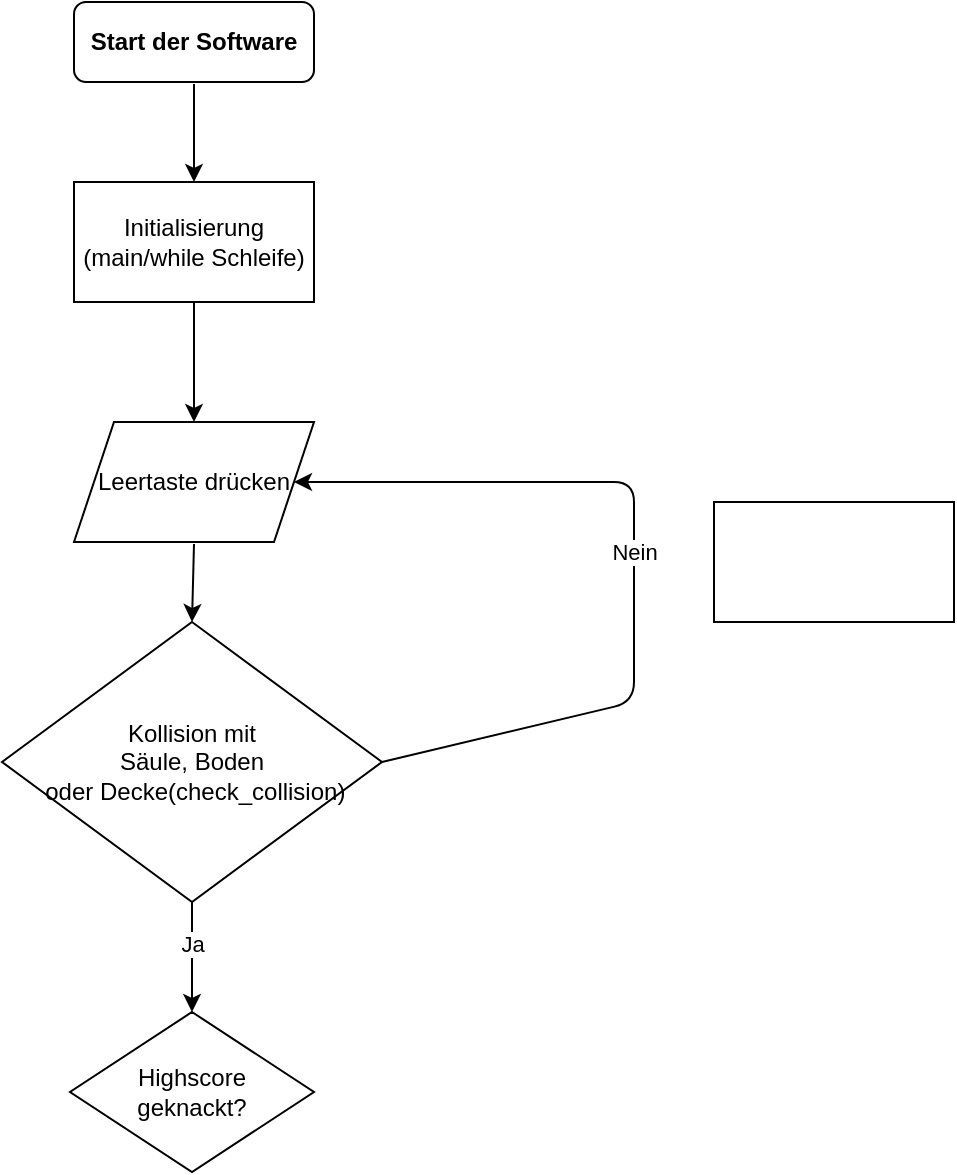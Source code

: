 <mxfile version="14.4.3" type="device"><diagram id="UBCoBW4vyeHxbuR8MIcc" name="Seite-1"><mxGraphModel dx="1422" dy="942" grid="1" gridSize="10" guides="1" tooltips="1" connect="1" arrows="1" fold="1" page="1" pageScale="1" pageWidth="827" pageHeight="1169" math="0" shadow="0"><root><mxCell id="0"/><mxCell id="1" parent="0"/><mxCell id="yH2TwoePyIl-GYreZeb7-1" value="&lt;b&gt;Start der Software&lt;/b&gt;" style="rounded=1;whiteSpace=wrap;html=1;" vertex="1" parent="1"><mxGeometry x="200" y="40" width="120" height="40" as="geometry"/></mxCell><mxCell id="yH2TwoePyIl-GYreZeb7-2" value="Initialisierung (main/while Schleife)" style="rounded=0;whiteSpace=wrap;html=1;" vertex="1" parent="1"><mxGeometry x="200" y="130" width="120" height="60" as="geometry"/></mxCell><mxCell id="yH2TwoePyIl-GYreZeb7-3" value="" style="endArrow=classic;html=1;" edge="1" parent="1" target="yH2TwoePyIl-GYreZeb7-2"><mxGeometry width="50" height="50" relative="1" as="geometry"><mxPoint x="260" y="81" as="sourcePoint"/><mxPoint x="456" y="330" as="targetPoint"/></mxGeometry></mxCell><mxCell id="yH2TwoePyIl-GYreZeb7-5" value="Leertaste drücken" style="shape=parallelogram;perimeter=parallelogramPerimeter;whiteSpace=wrap;html=1;fixedSize=1;" vertex="1" parent="1"><mxGeometry x="200" y="250" width="120" height="60" as="geometry"/></mxCell><mxCell id="yH2TwoePyIl-GYreZeb7-6" value="Kollision mit &lt;br&gt;Säule, Boden&lt;br&gt;&amp;nbsp;oder Decke(check_collision)" style="rhombus;whiteSpace=wrap;html=1;" vertex="1" parent="1"><mxGeometry x="164" y="350" width="190" height="140" as="geometry"/></mxCell><mxCell id="yH2TwoePyIl-GYreZeb7-7" value="" style="endArrow=classic;html=1;exitX=1;exitY=0.5;exitDx=0;exitDy=0;entryX=1;entryY=0.5;entryDx=0;entryDy=0;" edge="1" parent="1" source="yH2TwoePyIl-GYreZeb7-6" target="yH2TwoePyIl-GYreZeb7-5"><mxGeometry relative="1" as="geometry"><mxPoint x="530" y="330" as="sourcePoint"/><mxPoint x="580" y="420" as="targetPoint"/><Array as="points"><mxPoint x="480" y="390"/><mxPoint x="480" y="280"/></Array></mxGeometry></mxCell><mxCell id="yH2TwoePyIl-GYreZeb7-8" value="Nein" style="edgeLabel;resizable=0;html=1;align=center;verticalAlign=middle;" connectable="0" vertex="1" parent="yH2TwoePyIl-GYreZeb7-7"><mxGeometry relative="1" as="geometry"/></mxCell><mxCell id="yH2TwoePyIl-GYreZeb7-9" value="" style="endArrow=classic;html=1;exitX=0.5;exitY=1;exitDx=0;exitDy=0;entryX=0.5;entryY=0;entryDx=0;entryDy=0;" edge="1" parent="1" source="yH2TwoePyIl-GYreZeb7-2" target="yH2TwoePyIl-GYreZeb7-5"><mxGeometry width="50" height="50" relative="1" as="geometry"><mxPoint x="560" y="360" as="sourcePoint"/><mxPoint x="610" y="310" as="targetPoint"/></mxGeometry></mxCell><mxCell id="yH2TwoePyIl-GYreZeb7-10" value="" style="endArrow=classic;html=1;entryX=0.5;entryY=0;entryDx=0;entryDy=0;" edge="1" parent="1" target="yH2TwoePyIl-GYreZeb7-6"><mxGeometry width="50" height="50" relative="1" as="geometry"><mxPoint x="260" y="311" as="sourcePoint"/><mxPoint x="610" y="310" as="targetPoint"/></mxGeometry></mxCell><mxCell id="yH2TwoePyIl-GYreZeb7-19" value="" style="endArrow=classic;html=1;exitX=0.5;exitY=1;exitDx=0;exitDy=0;entryX=0.5;entryY=0;entryDx=0;entryDy=0;" edge="1" parent="1" source="yH2TwoePyIl-GYreZeb7-6" target="yH2TwoePyIl-GYreZeb7-23"><mxGeometry relative="1" as="geometry"><mxPoint x="530" y="330" as="sourcePoint"/><mxPoint x="240" y="510" as="targetPoint"/></mxGeometry></mxCell><mxCell id="yH2TwoePyIl-GYreZeb7-21" value="Ja" style="edgeLabel;html=1;align=center;verticalAlign=middle;resizable=0;points=[];" vertex="1" connectable="0" parent="yH2TwoePyIl-GYreZeb7-19"><mxGeometry x="-0.26" relative="1" as="geometry"><mxPoint as="offset"/></mxGeometry></mxCell><mxCell id="yH2TwoePyIl-GYreZeb7-23" value="Highscore &lt;br&gt;geknackt?" style="rhombus;whiteSpace=wrap;html=1;" vertex="1" parent="1"><mxGeometry x="198" y="545" width="122" height="80" as="geometry"/></mxCell><mxCell id="yH2TwoePyIl-GYreZeb7-24" value="" style="rounded=0;whiteSpace=wrap;html=1;" vertex="1" parent="1"><mxGeometry x="520" y="290" width="120" height="60" as="geometry"/></mxCell></root></mxGraphModel></diagram></mxfile>